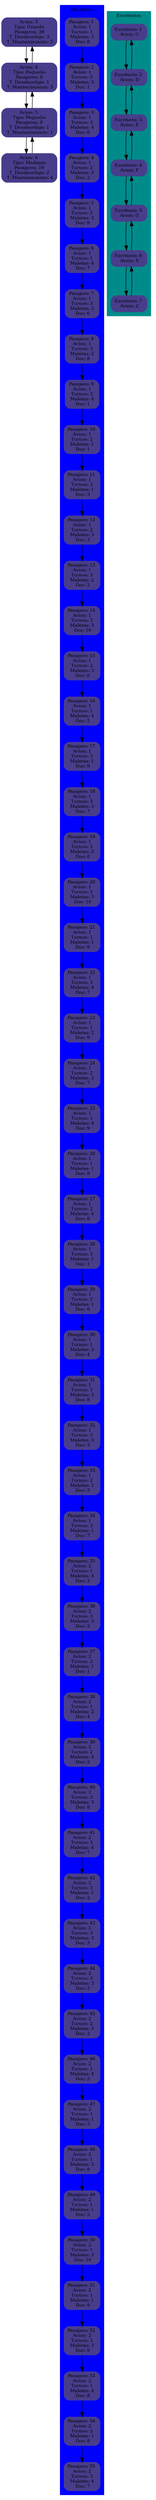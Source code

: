 digraph g {  
 subgraph cluster_0 {
rankdir= "LR"
};
node [
fontsize = "10"
shape = "Mrecord"
color="darkslateblue"
style ="filled, bold"
];
"nodoAvion0"
[ label=" Avion: 3 &#92;n Tipo: Grande &#92;n Pasajeros: 39 &#92;n T_Desabordaje: 3 &#92;n T_Mantenimiento: 5"];
"nodoAvion1"
[ label=" Avion: 4 &#92;n Tipo: Pequeño &#92;n Pasajeros: 8 &#92;n T_Desabordaje: 1 &#92;n T_Mantenimiento: 3"];
"nodoAvion2"
[ label=" Avion: 5 &#92;n Tipo: Pequeño &#92;n Pasajeros: 9 &#92;n T_Desabordaje: 1 &#92;n T_Mantenimiento: 1"];
"nodoAvion3"
[ label=" Avion: 6 &#92;n Tipo: Mediano &#92;n Pasajeros: 19 &#92;n T_Desabordaje: 2 &#92;n T_Mantenimiento: 4"];
"nodoAvion0"-> "nodoAvion1";
"nodoAvion1"-> "nodoAvion0";
"nodoAvion1"-> "nodoAvion2";
"nodoAvion2"-> "nodoAvion1";
"nodoAvion2"-> "nodoAvion3";
"nodoAvion3"-> "nodoAvion2";

 subgraph cluster_1 {
node [style=filled];
"nodoPasajero1"
[ label=" Pasajero: 1 &#92;n Avion: 1 &#92;n Turnos: 1 &#92;n Maletas: 3 &#92;n Doc: 8"];
"nodoPasajero2"
[ label=" Pasajero: 2 &#92;n Avion: 1 &#92;n Turnos: 2 &#92;n Maletas: 3 &#92;n Doc: 1"];
"nodoPasajero3"
[ label=" Pasajero: 3 &#92;n Avion: 1 &#92;n Turnos: 3 &#92;n Maletas: 4 &#92;n Doc: 6"];
"nodoPasajero4"
[ label=" Pasajero: 4 &#92;n Avion: 1 &#92;n Turnos: 2 &#92;n Maletas: 3 &#92;n Doc: 2"];
"nodoPasajero5"
[ label=" Pasajero: 5 &#92;n Avion: 1 &#92;n Turnos: 2 &#92;n Maletas: 3 &#92;n Doc: 9"];
"nodoPasajero6"
[ label=" Pasajero: 6 &#92;n Avion: 1 &#92;n Turnos: 1 &#92;n Maletas: 4 &#92;n Doc: 7"];
"nodoPasajero7"
[ label=" Pasajero: 7 &#92;n Avion: 1 &#92;n Turnos: 3 &#92;n Maletas: 3 &#92;n Doc: 6"];
"nodoPasajero8"
[ label=" Pasajero: 8 &#92;n Avion: 1 &#92;n Turnos: 3 &#92;n Maletas: 2 &#92;n Doc: 8"];
"nodoPasajero9"
[ label=" Pasajero: 9 &#92;n Avion: 1 &#92;n Turnos: 3 &#92;n Maletas: 4 &#92;n Doc: 1"];
"nodoPasajero10"
[ label=" Pasajero: 10 &#92;n Avion: 1 &#92;n Turnos: 2 &#92;n Maletas: 1 &#92;n Doc: 1"];
"nodoPasajero11"
[ label=" Pasajero: 11 &#92;n Avion: 1 &#92;n Turnos: 2 &#92;n Maletas: 1 &#92;n Doc: 3"];
"nodoPasajero12"
[ label=" Pasajero: 12 &#92;n Avion: 1 &#92;n Turnos: 2 &#92;n Maletas: 3 &#92;n Doc: 3"];
"nodoPasajero13"
[ label=" Pasajero: 13 &#92;n Avion: 1 &#92;n Turnos: 3 &#92;n Maletas: 2 &#92;n Doc: 2"];
"nodoPasajero14"
[ label=" Pasajero: 14 &#92;n Avion: 1 &#92;n Turnos: 2 &#92;n Maletas: 3 &#92;n Doc: 10"];
"nodoPasajero15"
[ label=" Pasajero: 15 &#92;n Avion: 1 &#92;n Turnos: 2 &#92;n Maletas: 3 &#92;n Doc: 6"];
"nodoPasajero16"
[ label=" Pasajero: 16 &#92;n Avion: 1 &#92;n Turnos: 1 &#92;n Maletas: 4 &#92;n Doc: 5"];
"nodoPasajero17"
[ label=" Pasajero: 17 &#92;n Avion: 1 &#92;n Turnos: 3 &#92;n Maletas: 1 &#92;n Doc: 9"];
"nodoPasajero18"
[ label=" Pasajero: 18 &#92;n Avion: 1 &#92;n Turnos: 3 &#92;n Maletas: 3 &#92;n Doc: 7"];
"nodoPasajero19"
[ label=" Pasajero: 19 &#92;n Avion: 1 &#92;n Turnos: 2 &#92;n Maletas: 2 &#92;n Doc: 8"];
"nodoPasajero20"
[ label=" Pasajero: 20 &#92;n Avion: 1 &#92;n Turnos: 2 &#92;n Maletas: 3 &#92;n Doc: 10"];
"nodoPasajero21"
[ label=" Pasajero: 21 &#92;n Avion: 1 &#92;n Turnos: 1 &#92;n Maletas: 1 &#92;n Doc: 9"];
"nodoPasajero22"
[ label=" Pasajero: 22 &#92;n Avion: 1 &#92;n Turnos: 3 &#92;n Maletas: 4 &#92;n Doc: 7"];
"nodoPasajero23"
[ label=" Pasajero: 23 &#92;n Avion: 1 &#92;n Turnos: 1 &#92;n Maletas: 2 &#92;n Doc: 9"];
"nodoPasajero24"
[ label=" Pasajero: 24 &#92;n Avion: 1 &#92;n Turnos: 2 &#92;n Maletas: 3 &#92;n Doc: 7"];
"nodoPasajero25"
[ label=" Pasajero: 25 &#92;n Avion: 1 &#92;n Turnos: 1 &#92;n Maletas: 4 &#92;n Doc: 9"];
"nodoPasajero26"
[ label=" Pasajero: 26 &#92;n Avion: 1 &#92;n Turnos: 1 &#92;n Maletas: 1 &#92;n Doc: 8"];
"nodoPasajero27"
[ label=" Pasajero: 27 &#92;n Avion: 1 &#92;n Turnos: 2 &#92;n Maletas: 4 &#92;n Doc: 8"];
"nodoPasajero28"
[ label=" Pasajero: 28 &#92;n Avion: 1 &#92;n Turnos: 3 &#92;n Maletas: 1 &#92;n Doc: 1"];
"nodoPasajero29"
[ label=" Pasajero: 29 &#92;n Avion: 1 &#92;n Turnos: 2 &#92;n Maletas: 1 &#92;n Doc: 6"];
"nodoPasajero30"
[ label=" Pasajero: 30 &#92;n Avion: 1 &#92;n Turnos: 1 &#92;n Maletas: 3 &#92;n Doc: 4"];
"nodoPasajero31"
[ label=" Pasajero: 31 &#92;n Avion: 1 &#92;n Turnos: 1 &#92;n Maletas: 3 &#92;n Doc: 8"];
"nodoPasajero32"
[ label=" Pasajero: 32 &#92;n Avion: 1 &#92;n Turnos: 2 &#92;n Maletas: 3 &#92;n Doc: 3"];
"nodoPasajero33"
[ label=" Pasajero: 33 &#92;n Avion: 1 &#92;n Turnos: 2 &#92;n Maletas: 1 &#92;n Doc: 5"];
"nodoPasajero34"
[ label=" Pasajero: 34 &#92;n Avion: 1 &#92;n Turnos: 3 &#92;n Maletas: 1 &#92;n Doc: 7"];
"nodoPasajero35"
[ label=" Pasajero: 35 &#92;n Avion: 2 &#92;n Turnos: 1 &#92;n Maletas: 4 &#92;n Doc: 3"];
"nodoPasajero36"
[ label=" Pasajero: 36 &#92;n Avion: 2 &#92;n Turnos: 3 &#92;n Maletas: 3 &#92;n Doc: 2"];
"nodoPasajero37"
[ label=" Pasajero: 37 &#92;n Avion: 2 &#92;n Turnos: 2 &#92;n Maletas: 1 &#92;n Doc: 1"];
"nodoPasajero38"
[ label=" Pasajero: 38 &#92;n Avion: 2 &#92;n Turnos: 1 &#92;n Maletas: 2 &#92;n Doc: 4"];
"nodoPasajero39"
[ label=" Pasajero: 39 &#92;n Avion: 2 &#92;n Turnos: 2 &#92;n Maletas: 4 &#92;n Doc: 2"];
"nodoPasajero40"
[ label=" Pasajero: 40 &#92;n Avion: 2 &#92;n Turnos: 3 &#92;n Maletas: 3 &#92;n Doc: 8"];
"nodoPasajero41"
[ label=" Pasajero: 41 &#92;n Avion: 2 &#92;n Turnos: 3 &#92;n Maletas: 4 &#92;n Doc: 7"];
"nodoPasajero42"
[ label=" Pasajero: 42 &#92;n Avion: 2 &#92;n Turnos: 3 &#92;n Maletas: 1 &#92;n Doc: 2"];
"nodoPasajero43"
[ label=" Pasajero: 43 &#92;n Avion: 2 &#92;n Turnos: 3 &#92;n Maletas: 3 &#92;n Doc: 3"];
"nodoPasajero44"
[ label=" Pasajero: 44 &#92;n Avion: 2 &#92;n Turnos: 3 &#92;n Maletas: 3 &#92;n Doc: 3"];
"nodoPasajero45"
[ label=" Pasajero: 45 &#92;n Avion: 2 &#92;n Turnos: 2 &#92;n Maletas: 3 &#92;n Doc: 2"];
"nodoPasajero46"
[ label=" Pasajero: 46 &#92;n Avion: 2 &#92;n Turnos: 1 &#92;n Maletas: 4 &#92;n Doc: 2"];
"nodoPasajero47"
[ label=" Pasajero: 47 &#92;n Avion: 2 &#92;n Turnos: 1 &#92;n Maletas: 1 &#92;n Doc: 3"];
"nodoPasajero48"
[ label=" Pasajero: 48 &#92;n Avion: 2 &#92;n Turnos: 1 &#92;n Maletas: 3 &#92;n Doc: 8"];
"nodoPasajero49"
[ label=" Pasajero: 49 &#92;n Avion: 2 &#92;n Turnos: 1 &#92;n Maletas: 1 &#92;n Doc: 2"];
"nodoPasajero50"
[ label=" Pasajero: 50 &#92;n Avion: 2 &#92;n Turnos: 1 &#92;n Maletas: 3 &#92;n Doc: 10"];
"nodoPasajero51"
[ label=" Pasajero: 51 &#92;n Avion: 2 &#92;n Turnos: 1 &#92;n Maletas: 1 &#92;n Doc: 9"];
"nodoPasajero52"
[ label=" Pasajero: 52 &#92;n Avion: 2 &#92;n Turnos: 2 &#92;n Maletas: 3 &#92;n Doc: 9"];
"nodoPasajero53"
[ label=" Pasajero: 53 &#92;n Avion: 2 &#92;n Turnos: 1 &#92;n Maletas: 4 &#92;n Doc: 8"];
"nodoPasajero54"
[ label=" Pasajero: 54 &#92;n Avion: 2 &#92;n Turnos: 2 &#92;n Maletas: 1 &#92;n Doc: 8"];
"nodoPasajero55"
[ label=" Pasajero: 55 &#92;n Avion: 2 &#92;n Turnos: 3 &#92;n Maletas: 4 &#92;n Doc: 7"];
"nodoPasajero1"-> "nodoPasajero2";
"nodoPasajero2"-> "nodoPasajero3";
"nodoPasajero3"-> "nodoPasajero4";
"nodoPasajero4"-> "nodoPasajero5";
"nodoPasajero5"-> "nodoPasajero6";
"nodoPasajero6"-> "nodoPasajero7";
"nodoPasajero7"-> "nodoPasajero8";
"nodoPasajero8"-> "nodoPasajero9";
"nodoPasajero9"-> "nodoPasajero10";
"nodoPasajero10"-> "nodoPasajero11";
"nodoPasajero11"-> "nodoPasajero12";
"nodoPasajero12"-> "nodoPasajero13";
"nodoPasajero13"-> "nodoPasajero14";
"nodoPasajero14"-> "nodoPasajero15";
"nodoPasajero15"-> "nodoPasajero16";
"nodoPasajero16"-> "nodoPasajero17";
"nodoPasajero17"-> "nodoPasajero18";
"nodoPasajero18"-> "nodoPasajero19";
"nodoPasajero19"-> "nodoPasajero20";
"nodoPasajero20"-> "nodoPasajero21";
"nodoPasajero21"-> "nodoPasajero22";
"nodoPasajero22"-> "nodoPasajero23";
"nodoPasajero23"-> "nodoPasajero24";
"nodoPasajero24"-> "nodoPasajero25";
"nodoPasajero25"-> "nodoPasajero26";
"nodoPasajero26"-> "nodoPasajero27";
"nodoPasajero27"-> "nodoPasajero28";
"nodoPasajero28"-> "nodoPasajero29";
"nodoPasajero29"-> "nodoPasajero30";
"nodoPasajero30"-> "nodoPasajero31";
"nodoPasajero31"-> "nodoPasajero32";
"nodoPasajero32"-> "nodoPasajero33";
"nodoPasajero33"-> "nodoPasajero34";
"nodoPasajero34"-> "nodoPasajero35";
"nodoPasajero35"-> "nodoPasajero36";
"nodoPasajero36"-> "nodoPasajero37";
"nodoPasajero37"-> "nodoPasajero38";
"nodoPasajero38"-> "nodoPasajero39";
"nodoPasajero39"-> "nodoPasajero40";
"nodoPasajero40"-> "nodoPasajero41";
"nodoPasajero41"-> "nodoPasajero42";
"nodoPasajero42"-> "nodoPasajero43";
"nodoPasajero43"-> "nodoPasajero44";
"nodoPasajero44"-> "nodoPasajero45";
"nodoPasajero45"-> "nodoPasajero46";
"nodoPasajero46"-> "nodoPasajero47";
"nodoPasajero47"-> "nodoPasajero48";
"nodoPasajero48"-> "nodoPasajero49";
"nodoPasajero49"-> "nodoPasajero50";
"nodoPasajero50"-> "nodoPasajero51";
"nodoPasajero51"-> "nodoPasajero52";
"nodoPasajero52"-> "nodoPasajero53";
"nodoPasajero53"-> "nodoPasajero54";
"nodoPasajero54"-> "nodoPasajero55";
fontsize = "10"
shape = "Mrecord"
color="blue"
style ="filled, bold"
label ="Pasajeros"
}

 subgraph cluster_2 {
node [style=filled];
"nodoEscritorio1"
[ label=" Escritorio: 1 &#92;n Avion: C"];
"nodoEscritorio2"
[ label=" Escritorio: 2 &#92;n Avion: D"];
"nodoEscritorio3"
[ label=" Escritorio: 3 &#92;n Avion: E"];
"nodoEscritorio4"
[ label=" Escritorio: 4 &#92;n Avion: F"];
"nodoEscritorio5"
[ label=" Escritorio: 5 &#92;n Avion: G"];
"nodoEscritorio6"
[ label=" Escritorio: 6 &#92;n Avion: X"];
"nodoEscritorio7"
[ label=" Escritorio: 7 &#92;n Avion: Z"];
"nodoEscritorio1"-> "nodoEscritorio2";
"nodoEscritorio2"-> "nodoEscritorio1";
"nodoEscritorio2"-> "nodoEscritorio3";
"nodoEscritorio3"-> "nodoEscritorio2";
"nodoEscritorio3"-> "nodoEscritorio4";
"nodoEscritorio4"-> "nodoEscritorio3";
"nodoEscritorio4"-> "nodoEscritorio5";
"nodoEscritorio5"-> "nodoEscritorio4";
"nodoEscritorio5"-> "nodoEscritorio6";
"nodoEscritorio6"-> "nodoEscritorio5";
"nodoEscritorio6"-> "nodoEscritorio7";
"nodoEscritorio7"-> "nodoEscritorio6";
fontsize = "10"
shape = "Mrecord"
color="cyan4"
style ="filled, bold"
label ="Escritorios"
}
}